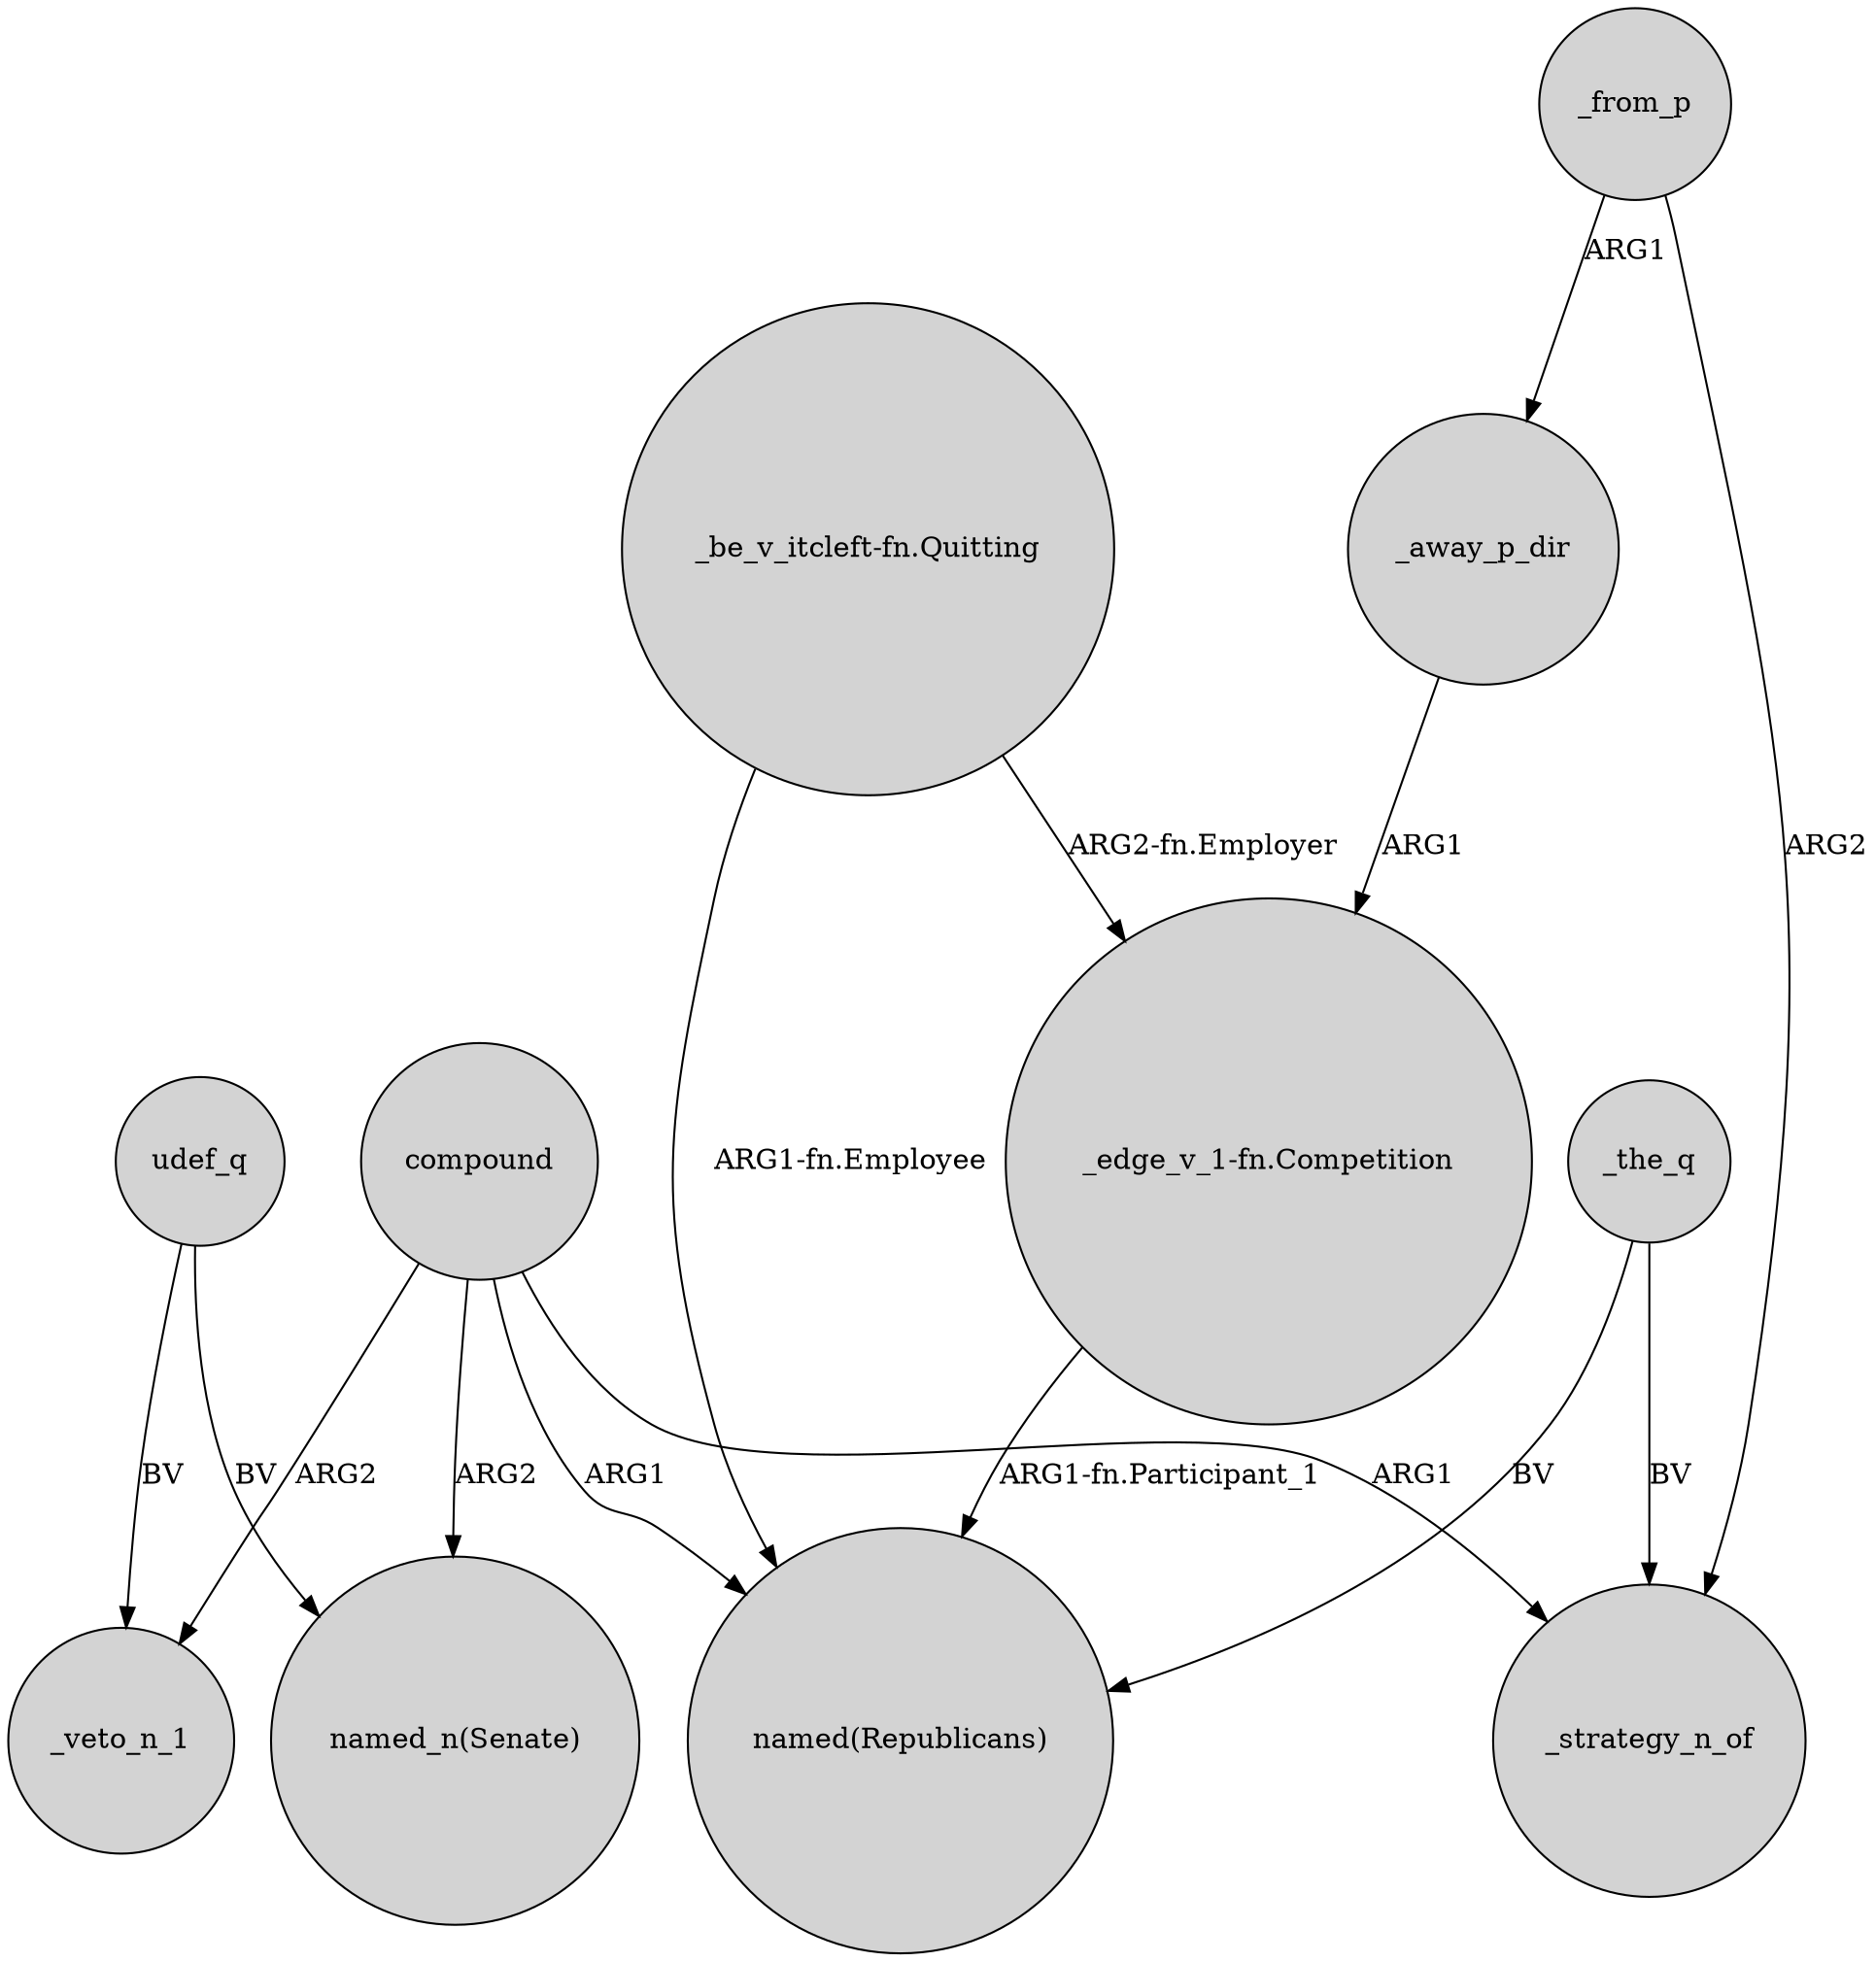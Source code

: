 digraph {
	node [shape=circle style=filled]
	compound -> _veto_n_1 [label=ARG2]
	_from_p -> _away_p_dir [label=ARG1]
	_away_p_dir -> "_edge_v_1-fn.Competition" [label=ARG1]
	_the_q -> "named(Republicans)" [label=BV]
	udef_q -> "named_n(Senate)" [label=BV]
	compound -> "named_n(Senate)" [label=ARG2]
	compound -> "named(Republicans)" [label=ARG1]
	_from_p -> _strategy_n_of [label=ARG2]
	_the_q -> _strategy_n_of [label=BV]
	compound -> _strategy_n_of [label=ARG1]
	udef_q -> _veto_n_1 [label=BV]
	"_be_v_itcleft-fn.Quitting" -> "_edge_v_1-fn.Competition" [label="ARG2-fn.Employer"]
	"_be_v_itcleft-fn.Quitting" -> "named(Republicans)" [label="ARG1-fn.Employee"]
	"_edge_v_1-fn.Competition" -> "named(Republicans)" [label="ARG1-fn.Participant_1"]
}
